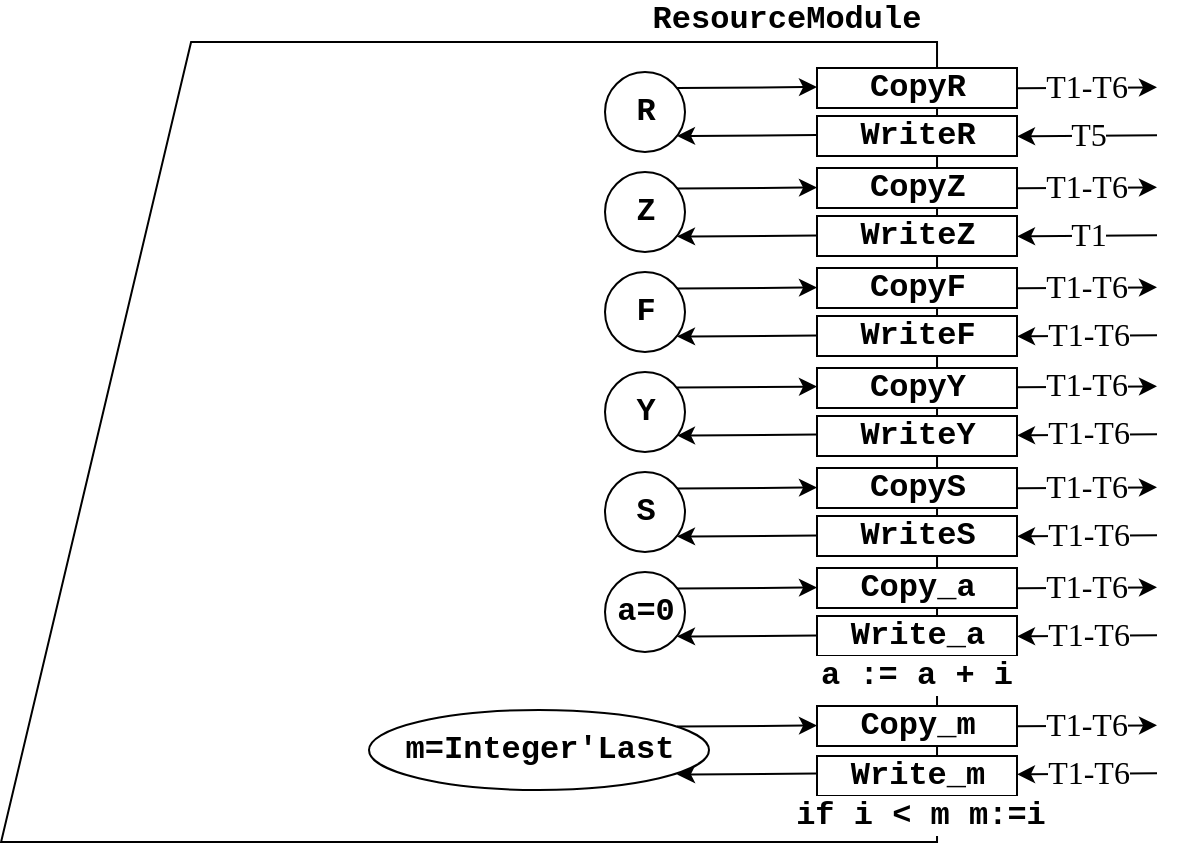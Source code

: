 <mxfile version="12.9.12" type="device"><diagram id="frK4YxrkpwbvOpEzioki" name="Page-1"><mxGraphModel dx="782" dy="437" grid="1" gridSize="10" guides="1" tooltips="1" connect="1" arrows="1" fold="1" page="1" pageScale="1" pageWidth="827" pageHeight="1169" math="0" shadow="0"><root><mxCell id="0"/><mxCell id="1" parent="0"/><mxCell id="jYJS-OyuY33GN6Qe7dmT-3" value="" style="shape=manualInput;whiteSpace=wrap;html=1;size=95;rotation=90;flipH=0;flipV=1;" parent="1" vertex="1"><mxGeometry x="114.53" y="121.01" width="400" height="467.97" as="geometry"/></mxCell><mxCell id="jYJS-OyuY33GN6Qe7dmT-4" value="R" style="ellipse;whiteSpace=wrap;html=1;aspect=fixed;fontFamily=Courier New;fontSize=16;fontStyle=1" parent="1" vertex="1"><mxGeometry x="382.5" y="170" width="40" height="40" as="geometry"/></mxCell><mxCell id="jYJS-OyuY33GN6Qe7dmT-5" value="Z" style="ellipse;whiteSpace=wrap;html=1;aspect=fixed;fontFamily=Courier New;fontSize=16;fontStyle=1" parent="1" vertex="1"><mxGeometry x="382.5" y="220" width="40" height="40" as="geometry"/></mxCell><mxCell id="jYJS-OyuY33GN6Qe7dmT-7" value="Y" style="ellipse;whiteSpace=wrap;html=1;aspect=fixed;fontFamily=Courier New;fontSize=16;fontStyle=1" parent="1" vertex="1"><mxGeometry x="382.5" y="320" width="40" height="40" as="geometry"/></mxCell><mxCell id="jYJS-OyuY33GN6Qe7dmT-8" value="S" style="ellipse;whiteSpace=wrap;html=1;aspect=fixed;fontFamily=Courier New;fontSize=16;fontStyle=1" parent="1" vertex="1"><mxGeometry x="382.5" y="370" width="40" height="40" as="geometry"/></mxCell><mxCell id="jYJS-OyuY33GN6Qe7dmT-11" value="F" style="ellipse;whiteSpace=wrap;html=1;aspect=fixed;fontFamily=Courier New;fontSize=16;fontStyle=1" parent="1" vertex="1"><mxGeometry x="382.5" y="270" width="40" height="40" as="geometry"/></mxCell><mxCell id="jYJS-OyuY33GN6Qe7dmT-12" value="a=0" style="ellipse;whiteSpace=wrap;html=1;aspect=fixed;fontFamily=Courier New;fontSize=16;fontStyle=1" parent="1" vertex="1"><mxGeometry x="382.5" y="420" width="40" height="40" as="geometry"/></mxCell><mxCell id="jYJS-OyuY33GN6Qe7dmT-13" value="CopyR" style="rounded=0;whiteSpace=wrap;html=1;fontFamily=Courier New;fontSize=16;fontStyle=1" parent="1" vertex="1"><mxGeometry x="488.5" y="168" width="100" height="20" as="geometry"/></mxCell><mxCell id="jYJS-OyuY33GN6Qe7dmT-14" value="WriteR" style="rounded=0;whiteSpace=wrap;html=1;fontFamily=Courier New;fontSize=16;fontStyle=1" parent="1" vertex="1"><mxGeometry x="488.5" y="192" width="100" height="20" as="geometry"/></mxCell><mxCell id="jYJS-OyuY33GN6Qe7dmT-17" value="CopyZ" style="rounded=0;whiteSpace=wrap;html=1;fontFamily=Courier New;fontSize=16;fontStyle=1" parent="1" vertex="1"><mxGeometry x="488.5" y="218" width="100" height="20" as="geometry"/></mxCell><mxCell id="jYJS-OyuY33GN6Qe7dmT-18" value="WriteZ" style="rounded=0;whiteSpace=wrap;html=1;fontFamily=Courier New;fontSize=16;fontStyle=1" parent="1" vertex="1"><mxGeometry x="488.5" y="242" width="100" height="20" as="geometry"/></mxCell><mxCell id="jYJS-OyuY33GN6Qe7dmT-19" value="CopyF" style="rounded=0;whiteSpace=wrap;html=1;fontFamily=Courier New;fontSize=16;fontStyle=1" parent="1" vertex="1"><mxGeometry x="488.5" y="268" width="100" height="20" as="geometry"/></mxCell><mxCell id="jYJS-OyuY33GN6Qe7dmT-20" value="WriteF" style="rounded=0;whiteSpace=wrap;html=1;fontFamily=Courier New;fontSize=16;fontStyle=1" parent="1" vertex="1"><mxGeometry x="488.5" y="292" width="100" height="20" as="geometry"/></mxCell><mxCell id="jYJS-OyuY33GN6Qe7dmT-21" value="CopyY" style="rounded=0;whiteSpace=wrap;html=1;fontFamily=Courier New;fontSize=16;fontStyle=1" parent="1" vertex="1"><mxGeometry x="488.5" y="318" width="100" height="20" as="geometry"/></mxCell><mxCell id="jYJS-OyuY33GN6Qe7dmT-22" value="WriteY" style="rounded=0;whiteSpace=wrap;html=1;fontFamily=Courier New;fontSize=16;fontStyle=1" parent="1" vertex="1"><mxGeometry x="488.5" y="342" width="100" height="20" as="geometry"/></mxCell><mxCell id="jYJS-OyuY33GN6Qe7dmT-23" value="CopyS" style="rounded=0;whiteSpace=wrap;html=1;fontFamily=Courier New;fontSize=16;fontStyle=1" parent="1" vertex="1"><mxGeometry x="488.5" y="368" width="100" height="20" as="geometry"/></mxCell><mxCell id="jYJS-OyuY33GN6Qe7dmT-24" value="WriteS" style="rounded=0;whiteSpace=wrap;html=1;fontFamily=Courier New;fontSize=16;fontStyle=1" parent="1" vertex="1"><mxGeometry x="488.5" y="392" width="100" height="20" as="geometry"/></mxCell><mxCell id="jYJS-OyuY33GN6Qe7dmT-25" value="Copy_a" style="rounded=0;whiteSpace=wrap;html=1;fontFamily=Courier New;fontSize=16;fontStyle=1" parent="1" vertex="1"><mxGeometry x="488.5" y="418" width="100" height="20" as="geometry"/></mxCell><mxCell id="jYJS-OyuY33GN6Qe7dmT-26" value="Write_a" style="rounded=0;whiteSpace=wrap;html=1;fontFamily=Courier New;fontSize=16;fontStyle=1" parent="1" vertex="1"><mxGeometry x="488.5" y="442" width="100" height="20" as="geometry"/></mxCell><mxCell id="jYJS-OyuY33GN6Qe7dmT-27" value="Copy_m" style="rounded=0;whiteSpace=wrap;html=1;fontFamily=Courier New;fontSize=16;fontStyle=1" parent="1" vertex="1"><mxGeometry x="488.5" y="487" width="100" height="20" as="geometry"/></mxCell><mxCell id="jYJS-OyuY33GN6Qe7dmT-28" value="Write_m" style="rounded=0;whiteSpace=wrap;html=1;fontFamily=Courier New;fontSize=16;fontStyle=1" parent="1" vertex="1"><mxGeometry x="488.5" y="512" width="100" height="20" as="geometry"/></mxCell><mxCell id="jYJS-OyuY33GN6Qe7dmT-33" value="" style="endArrow=classic;html=1;fontFamily=Courier New;fontSize=16;" parent="1" edge="1"><mxGeometry width="50" height="50" relative="1" as="geometry"><mxPoint x="418.5" y="178" as="sourcePoint"/><mxPoint x="488.5" y="177.5" as="targetPoint"/></mxGeometry></mxCell><mxCell id="jYJS-OyuY33GN6Qe7dmT-34" value="" style="endArrow=classic;html=1;fontFamily=Courier New;fontSize=16;" parent="1" edge="1"><mxGeometry width="50" height="50" relative="1" as="geometry"><mxPoint x="488.5" y="201.5" as="sourcePoint"/><mxPoint x="418.5" y="202" as="targetPoint"/></mxGeometry></mxCell><mxCell id="jYJS-OyuY33GN6Qe7dmT-35" value="" style="endArrow=classic;html=1;fontFamily=Courier New;fontSize=16;" parent="1" edge="1"><mxGeometry width="50" height="50" relative="1" as="geometry"><mxPoint x="418.5" y="228.25" as="sourcePoint"/><mxPoint x="488.5" y="227.75" as="targetPoint"/></mxGeometry></mxCell><mxCell id="jYJS-OyuY33GN6Qe7dmT-36" value="" style="endArrow=classic;html=1;fontFamily=Courier New;fontSize=16;" parent="1" edge="1"><mxGeometry width="50" height="50" relative="1" as="geometry"><mxPoint x="488.5" y="251.75" as="sourcePoint"/><mxPoint x="418.5" y="252.25" as="targetPoint"/></mxGeometry></mxCell><mxCell id="jYJS-OyuY33GN6Qe7dmT-37" value="" style="endArrow=classic;html=1;fontFamily=Courier New;fontSize=16;" parent="1" edge="1"><mxGeometry width="50" height="50" relative="1" as="geometry"><mxPoint x="418.5" y="278.25" as="sourcePoint"/><mxPoint x="488.5" y="277.75" as="targetPoint"/></mxGeometry></mxCell><mxCell id="jYJS-OyuY33GN6Qe7dmT-38" value="" style="endArrow=classic;html=1;fontFamily=Courier New;fontSize=16;" parent="1" edge="1"><mxGeometry width="50" height="50" relative="1" as="geometry"><mxPoint x="488.5" y="301.75" as="sourcePoint"/><mxPoint x="418.5" y="302.25" as="targetPoint"/></mxGeometry></mxCell><mxCell id="jYJS-OyuY33GN6Qe7dmT-39" value="" style="endArrow=classic;html=1;fontFamily=Courier New;fontSize=16;" parent="1" edge="1"><mxGeometry width="50" height="50" relative="1" as="geometry"><mxPoint x="418.5" y="327.78" as="sourcePoint"/><mxPoint x="488.5" y="327.28" as="targetPoint"/></mxGeometry></mxCell><mxCell id="jYJS-OyuY33GN6Qe7dmT-40" value="" style="endArrow=classic;html=1;fontFamily=Courier New;fontSize=16;" parent="1" edge="1"><mxGeometry width="50" height="50" relative="1" as="geometry"><mxPoint x="488.5" y="351.28" as="sourcePoint"/><mxPoint x="418.5" y="351.78" as="targetPoint"/></mxGeometry></mxCell><mxCell id="jYJS-OyuY33GN6Qe7dmT-41" value="" style="endArrow=classic;html=1;fontFamily=Courier New;fontSize=16;" parent="1" edge="1"><mxGeometry width="50" height="50" relative="1" as="geometry"><mxPoint x="418.5" y="378.25" as="sourcePoint"/><mxPoint x="488.5" y="377.75" as="targetPoint"/></mxGeometry></mxCell><mxCell id="jYJS-OyuY33GN6Qe7dmT-42" value="" style="endArrow=classic;html=1;fontFamily=Courier New;fontSize=16;" parent="1" edge="1"><mxGeometry width="50" height="50" relative="1" as="geometry"><mxPoint x="488.5" y="401.75" as="sourcePoint"/><mxPoint x="418.5" y="402.25" as="targetPoint"/></mxGeometry></mxCell><mxCell id="jYJS-OyuY33GN6Qe7dmT-43" value="" style="endArrow=classic;html=1;fontFamily=Courier New;fontSize=16;" parent="1" edge="1"><mxGeometry width="50" height="50" relative="1" as="geometry"><mxPoint x="418.5" y="428.25" as="sourcePoint"/><mxPoint x="488.5" y="427.75" as="targetPoint"/></mxGeometry></mxCell><mxCell id="jYJS-OyuY33GN6Qe7dmT-44" value="" style="endArrow=classic;html=1;fontFamily=Courier New;fontSize=16;" parent="1" edge="1"><mxGeometry width="50" height="50" relative="1" as="geometry"><mxPoint x="488.5" y="451.75" as="sourcePoint"/><mxPoint x="418.5" y="452.25" as="targetPoint"/></mxGeometry></mxCell><mxCell id="jYJS-OyuY33GN6Qe7dmT-45" value="" style="endArrow=classic;html=1;fontFamily=Courier New;fontSize=16;" parent="1" edge="1"><mxGeometry width="50" height="50" relative="1" as="geometry"><mxPoint x="418.5" y="497.25" as="sourcePoint"/><mxPoint x="488.5" y="496.75" as="targetPoint"/></mxGeometry></mxCell><mxCell id="jYJS-OyuY33GN6Qe7dmT-46" value="" style="endArrow=classic;html=1;fontFamily=Courier New;fontSize=16;" parent="1" edge="1"><mxGeometry width="50" height="50" relative="1" as="geometry"><mxPoint x="488.5" y="520.75" as="sourcePoint"/><mxPoint x="418.5" y="521.25" as="targetPoint"/></mxGeometry></mxCell><mxCell id="jYJS-OyuY33GN6Qe7dmT-47" value="m=&lt;span style=&quot;font-size: 16px; line-height: 106%;&quot;&gt;Integer'Last&lt;/span&gt;" style="ellipse;whiteSpace=wrap;html=1;fontFamily=Courier New;fontSize=16;fontStyle=1" parent="1" vertex="1"><mxGeometry x="264.5" y="489" width="170" height="40" as="geometry"/></mxCell><mxCell id="jYJS-OyuY33GN6Qe7dmT-49" value="&lt;font face=&quot;Times New Roman&quot;&gt;T5&lt;/font&gt;" style="endArrow=classic;html=1;fontFamily=Courier New;fontSize=16;" parent="1" edge="1"><mxGeometry width="50" height="50" relative="1" as="geometry"><mxPoint x="658.5" y="201.66" as="sourcePoint"/><mxPoint x="588.5" y="202.16" as="targetPoint"/></mxGeometry></mxCell><mxCell id="jYJS-OyuY33GN6Qe7dmT-50" value="&lt;font face=&quot;Times New Roman&quot;&gt;T1-T6&lt;/font&gt;" style="endArrow=classic;html=1;fontFamily=Courier New;fontSize=16;" parent="1" edge="1"><mxGeometry width="50" height="50" relative="1" as="geometry"><mxPoint x="588.5" y="178.16" as="sourcePoint"/><mxPoint x="658.5" y="177.66" as="targetPoint"/></mxGeometry></mxCell><mxCell id="jYJS-OyuY33GN6Qe7dmT-53" value="&lt;font face=&quot;Times New Roman&quot;&gt;T1&lt;/font&gt;" style="endArrow=classic;html=1;fontFamily=Courier New;fontSize=16;" parent="1" edge="1"><mxGeometry width="50" height="50" relative="1" as="geometry"><mxPoint x="658.5" y="251.66" as="sourcePoint"/><mxPoint x="588.5" y="252.16" as="targetPoint"/></mxGeometry></mxCell><mxCell id="jYJS-OyuY33GN6Qe7dmT-54" value="&lt;font face=&quot;Times New Roman&quot;&gt;T1-T6&lt;/font&gt;" style="endArrow=classic;html=1;fontFamily=Courier New;fontSize=16;" parent="1" edge="1"><mxGeometry width="50" height="50" relative="1" as="geometry"><mxPoint x="588.5" y="228.16" as="sourcePoint"/><mxPoint x="658.5" y="227.66" as="targetPoint"/></mxGeometry></mxCell><mxCell id="jYJS-OyuY33GN6Qe7dmT-55" value="&lt;font face=&quot;Times New Roman&quot;&gt;T1-T6&lt;/font&gt;" style="endArrow=classic;html=1;fontFamily=Courier New;fontSize=16;" parent="1" edge="1"><mxGeometry width="50" height="50" relative="1" as="geometry"><mxPoint x="658.5" y="301.66" as="sourcePoint"/><mxPoint x="588.5" y="302.16" as="targetPoint"/></mxGeometry></mxCell><mxCell id="jYJS-OyuY33GN6Qe7dmT-56" value="&lt;font face=&quot;Times New Roman&quot;&gt;T1-T6&lt;/font&gt;" style="endArrow=classic;html=1;fontFamily=Courier New;fontSize=16;" parent="1" edge="1"><mxGeometry width="50" height="50" relative="1" as="geometry"><mxPoint x="588.5" y="278.16" as="sourcePoint"/><mxPoint x="658.5" y="277.66" as="targetPoint"/></mxGeometry></mxCell><mxCell id="jYJS-OyuY33GN6Qe7dmT-57" value="&lt;font face=&quot;Times New Roman&quot;&gt;T1-T6&lt;/font&gt;" style="endArrow=classic;html=1;fontFamily=Courier New;fontSize=16;" parent="1" edge="1"><mxGeometry width="50" height="50" relative="1" as="geometry"><mxPoint x="658.5" y="351.18" as="sourcePoint"/><mxPoint x="588.5" y="351.68" as="targetPoint"/></mxGeometry></mxCell><mxCell id="jYJS-OyuY33GN6Qe7dmT-58" value="&lt;font face=&quot;Times New Roman&quot;&gt;T1-T6&lt;/font&gt;" style="endArrow=classic;html=1;fontFamily=Courier New;fontSize=16;" parent="1" edge="1"><mxGeometry width="50" height="50" relative="1" as="geometry"><mxPoint x="588.5" y="327.68" as="sourcePoint"/><mxPoint x="658.5" y="327.18" as="targetPoint"/></mxGeometry></mxCell><mxCell id="jYJS-OyuY33GN6Qe7dmT-59" value="&lt;font face=&quot;Times New Roman&quot;&gt;T1-T6&lt;/font&gt;" style="endArrow=classic;html=1;fontFamily=Courier New;fontSize=16;" parent="1" edge="1"><mxGeometry width="50" height="50" relative="1" as="geometry"><mxPoint x="658.5" y="401.66" as="sourcePoint"/><mxPoint x="588.5" y="402.16" as="targetPoint"/></mxGeometry></mxCell><mxCell id="jYJS-OyuY33GN6Qe7dmT-60" value="&lt;font face=&quot;Times New Roman&quot;&gt;T1-T6&lt;/font&gt;" style="endArrow=classic;html=1;fontFamily=Courier New;fontSize=16;" parent="1" edge="1"><mxGeometry width="50" height="50" relative="1" as="geometry"><mxPoint x="588.5" y="378.16" as="sourcePoint"/><mxPoint x="658.5" y="377.66" as="targetPoint"/></mxGeometry></mxCell><mxCell id="jYJS-OyuY33GN6Qe7dmT-61" value="&lt;font face=&quot;Times New Roman&quot;&gt;T1-T6&lt;/font&gt;" style="endArrow=classic;html=1;fontFamily=Courier New;fontSize=16;" parent="1" edge="1"><mxGeometry width="50" height="50" relative="1" as="geometry"><mxPoint x="658.5" y="451.66" as="sourcePoint"/><mxPoint x="588.5" y="452.16" as="targetPoint"/></mxGeometry></mxCell><mxCell id="jYJS-OyuY33GN6Qe7dmT-62" value="&lt;font face=&quot;Times New Roman&quot;&gt;T1-T6&lt;/font&gt;" style="endArrow=classic;html=1;fontFamily=Courier New;fontSize=16;" parent="1" edge="1"><mxGeometry width="50" height="50" relative="1" as="geometry"><mxPoint x="588.5" y="428.16" as="sourcePoint"/><mxPoint x="658.5" y="427.66" as="targetPoint"/></mxGeometry></mxCell><mxCell id="jYJS-OyuY33GN6Qe7dmT-63" value="&lt;font face=&quot;Times New Roman&quot;&gt;T1-T6&lt;/font&gt;" style="endArrow=classic;html=1;fontFamily=Courier New;fontSize=16;" parent="1" edge="1"><mxGeometry width="50" height="50" relative="1" as="geometry"><mxPoint x="658.5" y="520.66" as="sourcePoint"/><mxPoint x="588.5" y="521.16" as="targetPoint"/></mxGeometry></mxCell><mxCell id="jYJS-OyuY33GN6Qe7dmT-64" value="&lt;font face=&quot;Times New Roman&quot;&gt;T1-T6&lt;/font&gt;" style="endArrow=classic;html=1;fontFamily=Courier New;fontSize=16;" parent="1" edge="1"><mxGeometry width="50" height="50" relative="1" as="geometry"><mxPoint x="588.5" y="497.16" as="sourcePoint"/><mxPoint x="658.5" y="496.66" as="targetPoint"/></mxGeometry></mxCell><mxCell id="jYJS-OyuY33GN6Qe7dmT-65" value="ResourceModule" style="rounded=0;whiteSpace=wrap;html=1;fontFamily=Courier New;fontSize=16;fontStyle=1;strokeColor=none;fillColor=none;" parent="1" vertex="1"><mxGeometry x="399" y="134" width="149" height="20" as="geometry"/></mxCell><mxCell id="zZ8kn_fIKh2c2eD7ovge-2" value="if i &amp;lt; m m:=i" style="rounded=0;whiteSpace=wrap;html=1;fontFamily=Courier New;fontSize=16;fontStyle=1;strokeColor=none;" vertex="1" parent="1"><mxGeometry x="471" y="532" width="138.5" height="20" as="geometry"/></mxCell><mxCell id="zZ8kn_fIKh2c2eD7ovge-3" value="a := a + i" style="rounded=0;whiteSpace=wrap;html=1;fontFamily=Courier New;fontSize=16;fontStyle=1;strokeColor=none;" vertex="1" parent="1"><mxGeometry x="469.25" y="462" width="138.5" height="20" as="geometry"/></mxCell></root></mxGraphModel></diagram></mxfile>